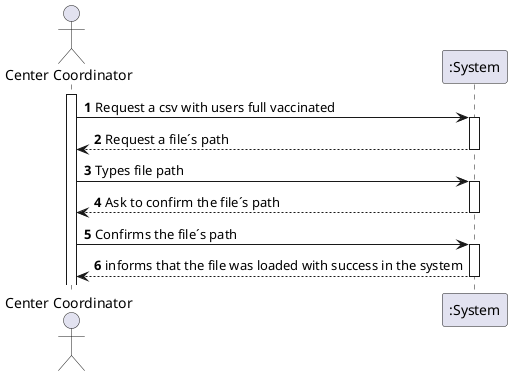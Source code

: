 @startuml
autonumber
actor "Center Coordinator" as RPT
activate RPT

RPT -> ":System" : Request a csv with users full vaccinated

activate ":System"
":System" --> RPT : Request a file´s path
deactivate ":System"

RPT -> ":System" : Types file path

activate ":System"
":System" --> RPT : Ask to confirm the file´s path
deactivate ":System"

RPT -> ":System" : Confirms the file´s path

activate ":System"
":System" --> RPT : informs that the file was loaded with success in the system
deactivate ":System"

@enduml